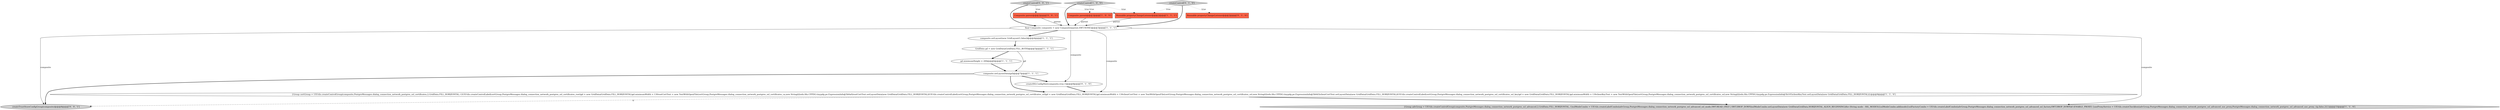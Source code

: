 digraph {
8 [style = filled, label = "composite.setLayout(new GridLayout(1,false))@@@4@@@['1', '1', '1']", fillcolor = white, shape = ellipse image = "AAA0AAABBB1BBB"];
12 [style = filled, label = "createSSLConfigHint(composite,true,1)@@@8@@@['0', '1', '0']", fillcolor = white, shape = ellipse image = "AAA1AAABBB2BBB"];
0 [style = filled, label = "{Group certGroup = UIUtils.createControlGroup(composite,PostgreMessages.dialog_connection_network_postgres_ssl_certificates,2,GridData.FILL_HORIZONTAL,-1)UIUtils.createControlLabel(certGroup,PostgreMessages.dialog_connection_network_postgres_ssl_certificates_root)gd = new GridData(GridData.FILL_HORIZONTAL)gd.minimumWidth = 130rootCertText = new TextWithOpenFile(certGroup,PostgreMessages.dialog_connection_network_postgres_ssl_certificates_ca,new String((((edu.fdu.CPPDG.tinypdg.pe.ExpressionInfo@5b0a0)rootCertText.setLayoutData(new GridData(GridData.FILL_HORIZONTAL))UIUtils.createControlLabel(certGroup,PostgreMessages.dialog_connection_network_postgres_ssl_certificates_ssl)gd = new GridData(GridData.FILL_HORIZONTAL)gd.minimumWidth = 130clientCertText = new TextWithOpenFile(certGroup,PostgreMessages.dialog_connection_network_postgres_ssl_certificates_ssl,new String((((edu.fdu.CPPDG.tinypdg.pe.ExpressionInfo@5b0d3)clientCertText.setLayoutData(new GridData(GridData.FILL_HORIZONTAL))UIUtils.createControlLabel(certGroup,PostgreMessages.dialog_connection_network_postgres_ssl_certificates_ssl_key)gd = new GridData(GridData.FILL_HORIZONTAL)gd.minimumWidth = 130clientKeyText = new TextWithOpenFile(certGroup,PostgreMessages.dialog_connection_network_postgres_ssl_certificates_ssl,new String((((edu.fdu.CPPDG.tinypdg.pe.ExpressionInfo@5b105)clientKeyText.setLayoutData(new GridData(GridData.FILL_HORIZONTAL))}@@@9@@@['1', '1', '0']", fillcolor = white, shape = ellipse image = "AAA0AAABBB1BBB"];
14 [style = filled, label = "Composite parent@@@2@@@['0', '0', '1']", fillcolor = tomato, shape = box image = "AAA0AAABBB3BBB"];
13 [style = filled, label = "createControl['0', '0', '1']", fillcolor = lightgray, shape = diamond image = "AAA0AAABBB3BBB"];
2 [style = filled, label = "createControl['1', '0', '0']", fillcolor = lightgray, shape = diamond image = "AAA0AAABBB1BBB"];
1 [style = filled, label = "gd.minimumHeight = 200@@@6@@@['1', '1', '1']", fillcolor = white, shape = ellipse image = "AAA0AAABBB1BBB"];
15 [style = filled, label = "createTrustStoreConfigGroup(composite)@@@8@@@['0', '0', '1']", fillcolor = lightgray, shape = ellipse image = "AAA0AAABBB3BBB"];
5 [style = filled, label = "GridData gd = new GridData(GridData.FILL_BOTH)@@@5@@@['1', '1', '1']", fillcolor = white, shape = ellipse image = "AAA0AAABBB1BBB"];
7 [style = filled, label = "Composite parent@@@2@@@['1', '0', '0']", fillcolor = tomato, shape = box image = "AAA0AAABBB1BBB"];
6 [style = filled, label = "{Group advGroup = UIUtils.createControlGroup(composite,PostgreMessages.dialog_connection_network_postgres_ssl_advanced,2,GridData.FILL_HORIZONTAL,-1)sslModeCombo = UIUtils.createLabelCombo(advGroup,PostgreMessages.dialog_connection_network_postgres_ssl_advanced_ssl_mode,SWT.READ_ONLY | SWT.DROP_DOWN)sslModeCombo.setLayoutData(new GridData(GridData.HORIZONTAL_ALIGN_BEGINNING))for (String mode : SSL_MODES){sslModeCombo.add(mode)}sslFactoryCombo = UIUtils.createLabelCombo(advGroup,PostgreMessages.dialog_connection_network_postgres_ssl_advanced_ssl_factory,SWT.DROP_DOWN)if (ENABLE_PROXY) {useProxyService = UIUtils.createCheckbox(advGroup,PostgreMessages.dialog_connection_network_postgres_ssl_advanced_use_proxy,PostgreMessages.dialog_connection_network_postgres_ssl_advanced_use_proxy_tip,false,2)}}@@@33@@@['1', '1', '0']", fillcolor = lightgray, shape = ellipse image = "AAA0AAABBB1BBB"];
3 [style = filled, label = "composite.setLayoutData(gd)@@@7@@@['1', '1', '1']", fillcolor = white, shape = ellipse image = "AAA0AAABBB1BBB"];
9 [style = filled, label = "Runnable propertyChangeListener@@@2@@@['1', '1', '1']", fillcolor = tomato, shape = box image = "AAA0AAABBB1BBB"];
4 [style = filled, label = "final Composite composite = new Composite(parent,SWT.NONE)@@@3@@@['1', '1', '1']", fillcolor = white, shape = ellipse image = "AAA0AAABBB1BBB"];
11 [style = filled, label = "Runnable propertyChangeListener@@@2@@@['0', '1', '0']", fillcolor = tomato, shape = box image = "AAA0AAABBB2BBB"];
10 [style = filled, label = "createControl['0', '1', '0']", fillcolor = lightgray, shape = diamond image = "AAA0AAABBB2BBB"];
0->6 [style = bold, label=""];
4->15 [style = solid, label="composite"];
12->0 [style = bold, label=""];
4->6 [style = solid, label="composite"];
2->4 [style = bold, label=""];
13->4 [style = bold, label=""];
8->5 [style = bold, label=""];
4->0 [style = solid, label="composite"];
5->1 [style = bold, label=""];
2->9 [style = dotted, label="true"];
5->3 [style = solid, label="gd"];
14->4 [style = solid, label="parent"];
4->8 [style = bold, label=""];
13->9 [style = dotted, label="true"];
4->12 [style = solid, label="composite"];
9->4 [style = solid, label="parent"];
1->3 [style = bold, label=""];
3->12 [style = bold, label=""];
10->4 [style = bold, label=""];
3->0 [style = bold, label=""];
3->15 [style = bold, label=""];
0->15 [style = dashed, label="0"];
10->11 [style = dotted, label="true"];
13->14 [style = dotted, label="true"];
7->4 [style = solid, label="parent"];
10->9 [style = dotted, label="true"];
2->7 [style = dotted, label="true"];
}
